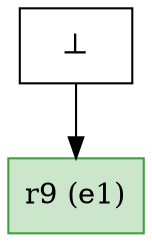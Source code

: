 digraph test {
  e0 -> e1;

//conflicts

  e1 [color="#409f40" fillcolor="#cce6cc" label="r9 (e1)" shape=box style=filled];
  e0 [fillcolor=white label="⊥" shape=box style=filled];
}

